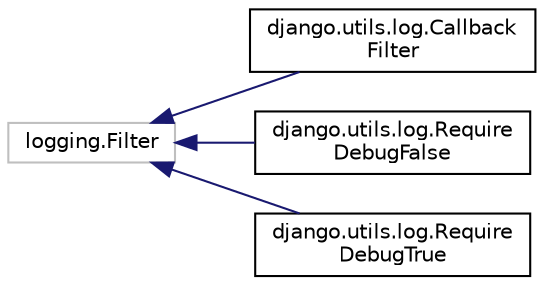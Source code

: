 digraph "Graphical Class Hierarchy"
{
 // LATEX_PDF_SIZE
  edge [fontname="Helvetica",fontsize="10",labelfontname="Helvetica",labelfontsize="10"];
  node [fontname="Helvetica",fontsize="10",shape=record];
  rankdir="LR";
  Node1697 [label="logging.Filter",height=0.2,width=0.4,color="grey75", fillcolor="white", style="filled",tooltip=" "];
  Node1697 -> Node0 [dir="back",color="midnightblue",fontsize="10",style="solid",fontname="Helvetica"];
  Node0 [label="django.utils.log.Callback\lFilter",height=0.2,width=0.4,color="black", fillcolor="white", style="filled",URL="$d0/d2b/classdjango_1_1utils_1_1log_1_1_callback_filter.html",tooltip=" "];
  Node1697 -> Node1699 [dir="back",color="midnightblue",fontsize="10",style="solid",fontname="Helvetica"];
  Node1699 [label="django.utils.log.Require\lDebugFalse",height=0.2,width=0.4,color="black", fillcolor="white", style="filled",URL="$df/d13/classdjango_1_1utils_1_1log_1_1_require_debug_false.html",tooltip=" "];
  Node1697 -> Node1700 [dir="back",color="midnightblue",fontsize="10",style="solid",fontname="Helvetica"];
  Node1700 [label="django.utils.log.Require\lDebugTrue",height=0.2,width=0.4,color="black", fillcolor="white", style="filled",URL="$d6/dd9/classdjango_1_1utils_1_1log_1_1_require_debug_true.html",tooltip=" "];
}
